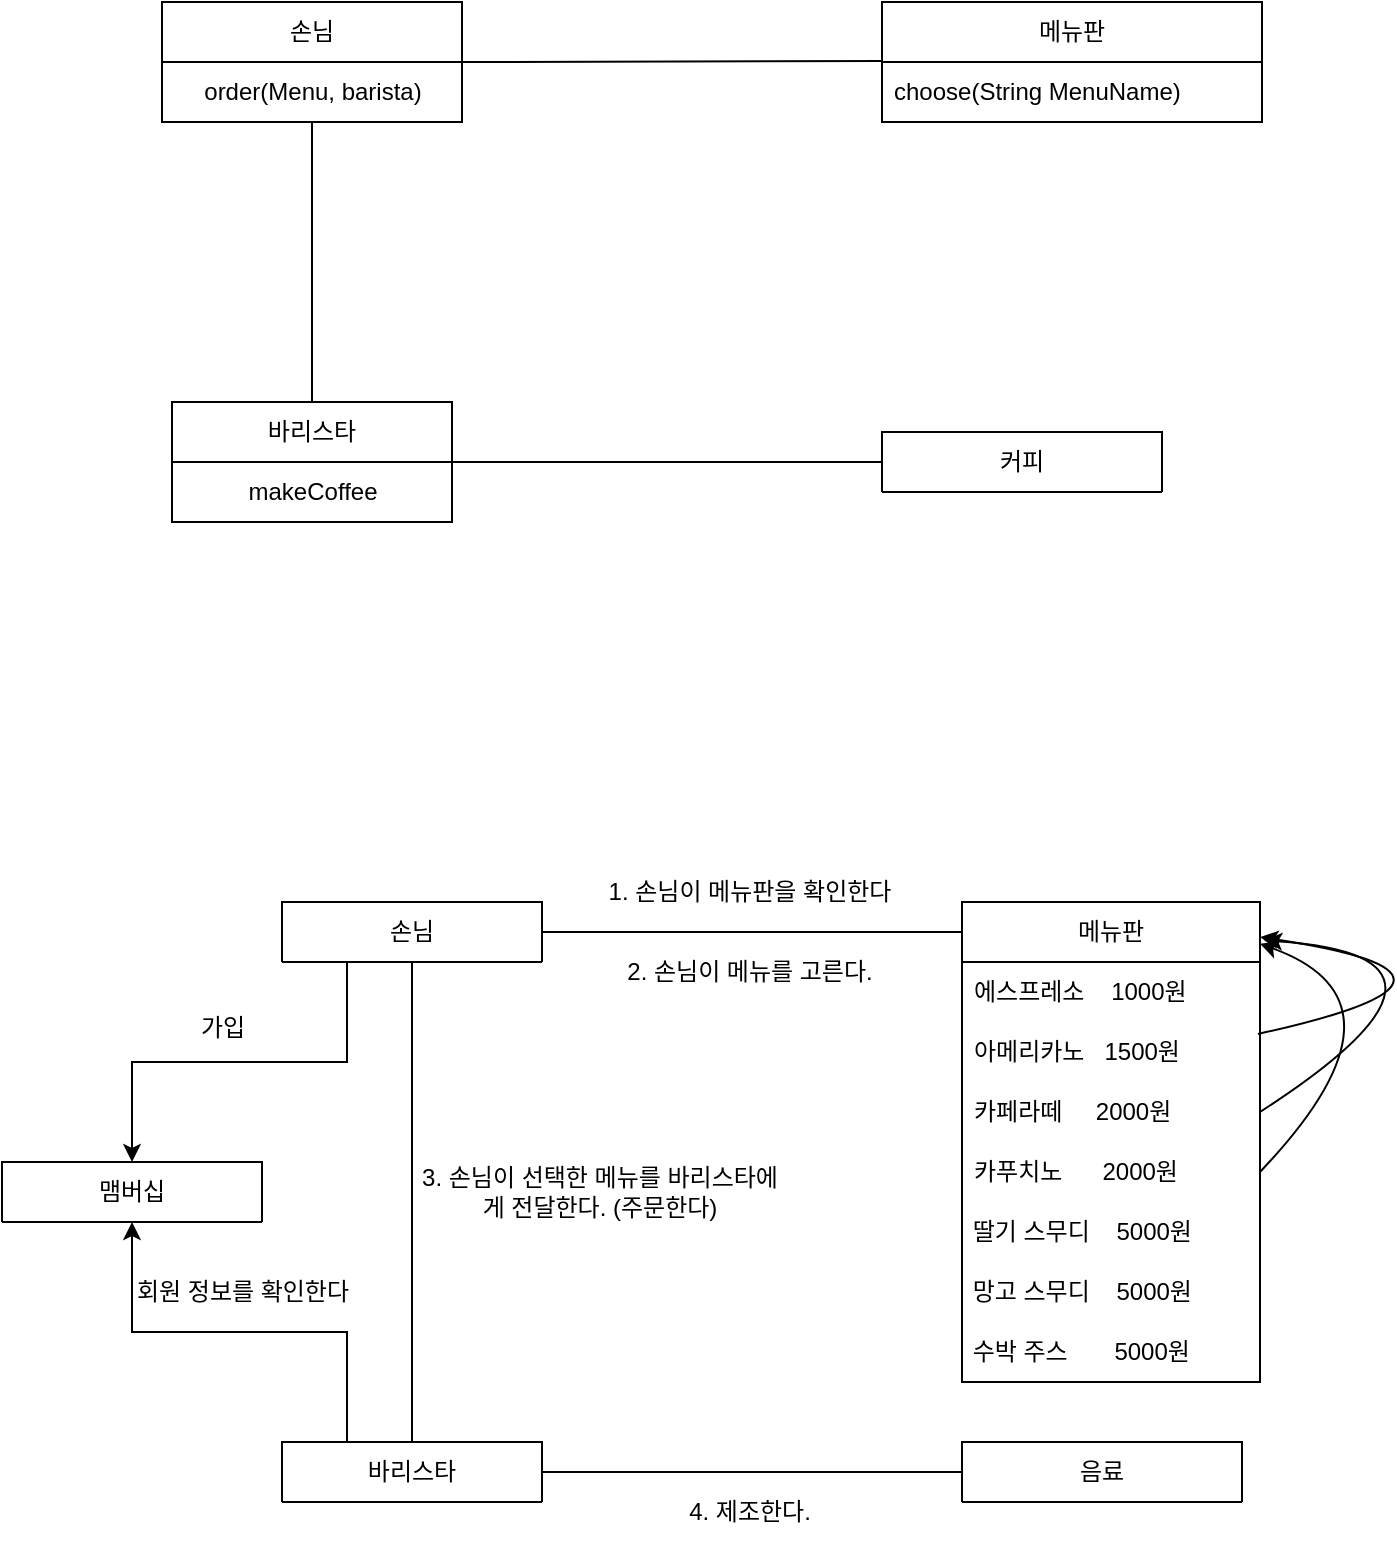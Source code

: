 <mxfile version="21.2.3" type="device">
  <diagram id="C5RBs43oDa-KdzZeNtuy" name="Page-1">
    <mxGraphModel dx="794" dy="1167" grid="1" gridSize="10" guides="1" tooltips="1" connect="1" arrows="1" fold="1" page="1" pageScale="1" pageWidth="827" pageHeight="1169" math="0" shadow="0">
      <root>
        <mxCell id="WIyWlLk6GJQsqaUBKTNV-0" />
        <mxCell id="WIyWlLk6GJQsqaUBKTNV-1" parent="WIyWlLk6GJQsqaUBKTNV-0" />
        <mxCell id="SgO90H3DqzEK6vuatyAi-1" value="손님" style="swimlane;fontStyle=0;childLayout=stackLayout;horizontal=1;startSize=30;horizontalStack=0;resizeParent=1;resizeParentMax=0;resizeLast=0;collapsible=1;marginBottom=0;whiteSpace=wrap;html=1;" parent="WIyWlLk6GJQsqaUBKTNV-1" vertex="1">
          <mxGeometry x="100" y="100" width="150" height="60" as="geometry">
            <mxRectangle x="110" y="200" width="130" height="30" as="alternateBounds" />
          </mxGeometry>
        </mxCell>
        <mxCell id="SgO90H3DqzEK6vuatyAi-50" value="order(Menu, barista)" style="text;html=1;align=center;verticalAlign=middle;resizable=0;points=[];autosize=1;strokeColor=none;fillColor=none;" parent="SgO90H3DqzEK6vuatyAi-1" vertex="1">
          <mxGeometry y="30" width="150" height="30" as="geometry" />
        </mxCell>
        <mxCell id="SgO90H3DqzEK6vuatyAi-10" value="바리스타" style="swimlane;fontStyle=0;childLayout=stackLayout;horizontal=1;startSize=30;horizontalStack=0;resizeParent=1;resizeParentMax=0;resizeLast=0;collapsible=1;marginBottom=0;whiteSpace=wrap;html=1;" parent="WIyWlLk6GJQsqaUBKTNV-1" vertex="1">
          <mxGeometry x="105" y="300" width="140" height="60" as="geometry">
            <mxRectangle x="110" y="400" width="130" height="30" as="alternateBounds" />
          </mxGeometry>
        </mxCell>
        <mxCell id="SgO90H3DqzEK6vuatyAi-48" value="makeCoffee" style="text;html=1;align=center;verticalAlign=middle;resizable=0;points=[];autosize=1;strokeColor=none;fillColor=none;" parent="SgO90H3DqzEK6vuatyAi-10" vertex="1">
          <mxGeometry y="30" width="140" height="30" as="geometry" />
        </mxCell>
        <mxCell id="SgO90H3DqzEK6vuatyAi-11" value="커피" style="swimlane;fontStyle=0;childLayout=stackLayout;horizontal=1;startSize=30;horizontalStack=0;resizeParent=1;resizeParentMax=0;resizeLast=0;collapsible=1;marginBottom=0;whiteSpace=wrap;html=1;" parent="WIyWlLk6GJQsqaUBKTNV-1" vertex="1" collapsed="1">
          <mxGeometry x="460" y="315" width="140" height="30" as="geometry">
            <mxRectangle x="450" y="200" width="140" height="60" as="alternateBounds" />
          </mxGeometry>
        </mxCell>
        <mxCell id="SgO90H3DqzEK6vuatyAi-16" value="메뉴판" style="swimlane;fontStyle=0;childLayout=stackLayout;horizontal=1;startSize=30;horizontalStack=0;resizeParent=1;resizeParentMax=0;resizeLast=0;collapsible=1;marginBottom=0;whiteSpace=wrap;html=1;" parent="WIyWlLk6GJQsqaUBKTNV-1" vertex="1">
          <mxGeometry x="460" y="100" width="190" height="60" as="geometry" />
        </mxCell>
        <mxCell id="SgO90H3DqzEK6vuatyAi-17" value="choose(String MenuName)" style="text;strokeColor=none;fillColor=none;align=left;verticalAlign=middle;spacingLeft=4;spacingRight=4;overflow=hidden;points=[[0,0.5],[1,0.5]];portConstraint=eastwest;rotatable=0;whiteSpace=wrap;html=1;" parent="SgO90H3DqzEK6vuatyAi-16" vertex="1">
          <mxGeometry y="30" width="190" height="30" as="geometry" />
        </mxCell>
        <mxCell id="SgO90H3DqzEK6vuatyAi-21" value="" style="endArrow=none;html=1;rounded=0;exitX=1;exitY=0.5;exitDx=0;exitDy=0;entryX=0;entryY=-0.017;entryDx=0;entryDy=0;entryPerimeter=0;" parent="WIyWlLk6GJQsqaUBKTNV-1" source="SgO90H3DqzEK6vuatyAi-1" target="SgO90H3DqzEK6vuatyAi-17" edge="1">
          <mxGeometry width="50" height="50" relative="1" as="geometry">
            <mxPoint x="270" y="120" as="sourcePoint" />
            <mxPoint x="360" y="140" as="targetPoint" />
          </mxGeometry>
        </mxCell>
        <mxCell id="SgO90H3DqzEK6vuatyAi-22" value="" style="endArrow=none;html=1;rounded=0;exitX=0.5;exitY=0;exitDx=0;exitDy=0;entryX=0.5;entryY=1;entryDx=0;entryDy=0;" parent="WIyWlLk6GJQsqaUBKTNV-1" source="SgO90H3DqzEK6vuatyAi-10" target="SgO90H3DqzEK6vuatyAi-1" edge="1">
          <mxGeometry width="50" height="50" relative="1" as="geometry">
            <mxPoint x="90" y="240" as="sourcePoint" />
            <mxPoint x="300" y="240" as="targetPoint" />
          </mxGeometry>
        </mxCell>
        <mxCell id="SgO90H3DqzEK6vuatyAi-23" value="" style="endArrow=none;html=1;rounded=0;exitX=0;exitY=0.5;exitDx=0;exitDy=0;entryX=1;entryY=0.5;entryDx=0;entryDy=0;" parent="WIyWlLk6GJQsqaUBKTNV-1" source="SgO90H3DqzEK6vuatyAi-11" target="SgO90H3DqzEK6vuatyAi-10" edge="1">
          <mxGeometry width="50" height="50" relative="1" as="geometry">
            <mxPoint x="320" y="430" as="sourcePoint" />
            <mxPoint x="320" y="260" as="targetPoint" />
          </mxGeometry>
        </mxCell>
        <mxCell id="O0GY28FqEAIMX5oV8oLH-3" style="edgeStyle=orthogonalEdgeStyle;rounded=0;orthogonalLoop=1;jettySize=auto;html=1;exitX=0.25;exitY=1;exitDx=0;exitDy=0;entryX=0.5;entryY=0;entryDx=0;entryDy=0;" edge="1" parent="WIyWlLk6GJQsqaUBKTNV-1" source="SgO90H3DqzEK6vuatyAi-28" target="O0GY28FqEAIMX5oV8oLH-0">
          <mxGeometry relative="1" as="geometry" />
        </mxCell>
        <mxCell id="SgO90H3DqzEK6vuatyAi-28" value="손님" style="swimlane;fontStyle=0;childLayout=stackLayout;horizontal=1;startSize=30;horizontalStack=0;resizeParent=1;resizeParentMax=0;resizeLast=0;collapsible=1;marginBottom=0;whiteSpace=wrap;html=1;" parent="WIyWlLk6GJQsqaUBKTNV-1" vertex="1" collapsed="1">
          <mxGeometry x="160" y="550" width="130" height="30" as="geometry">
            <mxRectangle x="160" y="550" width="140" height="60" as="alternateBounds" />
          </mxGeometry>
        </mxCell>
        <mxCell id="O0GY28FqEAIMX5oV8oLH-7" style="edgeStyle=orthogonalEdgeStyle;rounded=0;orthogonalLoop=1;jettySize=auto;html=1;exitX=0.25;exitY=0;exitDx=0;exitDy=0;entryX=0.5;entryY=1;entryDx=0;entryDy=0;" edge="1" parent="WIyWlLk6GJQsqaUBKTNV-1" source="SgO90H3DqzEK6vuatyAi-29" target="O0GY28FqEAIMX5oV8oLH-0">
          <mxGeometry relative="1" as="geometry" />
        </mxCell>
        <mxCell id="SgO90H3DqzEK6vuatyAi-29" value="바리스타" style="swimlane;fontStyle=0;childLayout=stackLayout;horizontal=1;startSize=30;horizontalStack=0;resizeParent=1;resizeParentMax=0;resizeLast=0;collapsible=1;marginBottom=0;whiteSpace=wrap;html=1;" parent="WIyWlLk6GJQsqaUBKTNV-1" vertex="1" collapsed="1">
          <mxGeometry x="160" y="820" width="130" height="30" as="geometry">
            <mxRectangle x="110" y="420" width="140" height="60" as="alternateBounds" />
          </mxGeometry>
        </mxCell>
        <mxCell id="SgO90H3DqzEK6vuatyAi-31" value="메뉴판" style="swimlane;fontStyle=0;childLayout=stackLayout;horizontal=1;startSize=30;horizontalStack=0;resizeParent=1;resizeParentMax=0;resizeLast=0;collapsible=1;marginBottom=0;whiteSpace=wrap;html=1;" parent="WIyWlLk6GJQsqaUBKTNV-1" vertex="1">
          <mxGeometry x="500" y="550" width="149" height="240" as="geometry" />
        </mxCell>
        <mxCell id="SgO90H3DqzEK6vuatyAi-32" value="에스프레소&lt;span style=&quot;white-space: pre;&quot;&gt; &lt;span style=&quot;white-space: pre;&quot;&gt; &lt;/span&gt;  &lt;/span&gt;1000원" style="text;strokeColor=none;fillColor=none;align=left;verticalAlign=middle;spacingLeft=4;spacingRight=4;overflow=hidden;points=[[0,0.5],[1,0.5]];portConstraint=eastwest;rotatable=0;whiteSpace=wrap;html=1;" parent="SgO90H3DqzEK6vuatyAi-31" vertex="1">
          <mxGeometry y="30" width="149" height="30" as="geometry" />
        </mxCell>
        <mxCell id="SgO90H3DqzEK6vuatyAi-33" value="" style="curved=1;endArrow=classic;html=1;rounded=0;exitX=1;exitY=0.5;exitDx=0;exitDy=0;entryX=1.014;entryY=0.08;entryDx=0;entryDy=0;entryPerimeter=0;" parent="SgO90H3DqzEK6vuatyAi-31" source="SgO90H3DqzEK6vuatyAi-35" target="SgO90H3DqzEK6vuatyAi-31" edge="1">
          <mxGeometry width="50" height="50" relative="1" as="geometry">
            <mxPoint x="180" y="112" as="sourcePoint" />
            <mxPoint x="180" y="-10" as="targetPoint" />
            <Array as="points">
              <mxPoint x="270" y="27" />
            </Array>
          </mxGeometry>
        </mxCell>
        <mxCell id="SgO90H3DqzEK6vuatyAi-34" value="아메리카노&lt;span style=&quot;white-space: pre;&quot;&gt; &lt;/span&gt;&amp;nbsp;&lt;span style=&quot;white-space: pre;&quot;&gt; &lt;/span&gt;1500원" style="text;strokeColor=none;fillColor=none;align=left;verticalAlign=middle;spacingLeft=4;spacingRight=4;overflow=hidden;points=[[0,0.5],[1,0.5]];portConstraint=eastwest;rotatable=0;whiteSpace=wrap;html=1;" parent="SgO90H3DqzEK6vuatyAi-31" vertex="1">
          <mxGeometry y="60" width="149" height="30" as="geometry" />
        </mxCell>
        <mxCell id="SgO90H3DqzEK6vuatyAi-35" value="카페라떼&lt;span style=&quot;white-space: pre;&quot;&gt; &lt;span style=&quot;white-space: pre;&quot;&gt; &lt;/span&gt;&lt;span style=&quot;white-space: pre;&quot;&gt; &lt;/span&gt; &lt;/span&gt;&lt;span style=&quot;white-space: pre;&quot;&gt; &lt;/span&gt;2000원" style="text;strokeColor=none;fillColor=none;align=left;verticalAlign=middle;spacingLeft=4;spacingRight=4;overflow=hidden;points=[[0,0.5],[1,0.5]];portConstraint=eastwest;rotatable=0;whiteSpace=wrap;html=1;" parent="SgO90H3DqzEK6vuatyAi-31" vertex="1">
          <mxGeometry y="90" width="149" height="30" as="geometry" />
        </mxCell>
        <mxCell id="SgO90H3DqzEK6vuatyAi-36" value="카푸치노&lt;span style=&quot;white-space: pre;&quot;&gt; &lt;/span&gt;&lt;span style=&quot;white-space: pre;&quot;&gt; &lt;span style=&quot;white-space: pre;&quot;&gt; &lt;/span&gt;&lt;span style=&quot;white-space: pre;&quot;&gt; &lt;/span&gt;  &lt;/span&gt;2000원" style="text;strokeColor=none;fillColor=none;align=left;verticalAlign=middle;spacingLeft=4;spacingRight=4;overflow=hidden;points=[[0,0.5],[1,0.5]];portConstraint=eastwest;rotatable=0;whiteSpace=wrap;html=1;" parent="SgO90H3DqzEK6vuatyAi-31" vertex="1">
          <mxGeometry y="120" width="149" height="30" as="geometry" />
        </mxCell>
        <mxCell id="SgO90H3DqzEK6vuatyAi-37" value="" style="curved=1;endArrow=classic;html=1;rounded=0;exitX=1;exitY=0.5;exitDx=0;exitDy=0;entryX=1;entryY=0.087;entryDx=0;entryDy=0;entryPerimeter=0;" parent="SgO90H3DqzEK6vuatyAi-31" source="SgO90H3DqzEK6vuatyAi-36" target="SgO90H3DqzEK6vuatyAi-31" edge="1">
          <mxGeometry width="50" height="50" relative="1" as="geometry">
            <mxPoint x="-70" y="420" as="sourcePoint" />
            <mxPoint x="-20" y="370" as="targetPoint" />
            <Array as="points">
              <mxPoint x="230" y="50" />
            </Array>
          </mxGeometry>
        </mxCell>
        <mxCell id="SgO90H3DqzEK6vuatyAi-38" value="" style="curved=1;endArrow=classic;html=1;rounded=0;exitX=0.993;exitY=0.2;exitDx=0;exitDy=0;entryX=1;entryY=0.073;entryDx=0;entryDy=0;entryPerimeter=0;exitPerimeter=0;" parent="SgO90H3DqzEK6vuatyAi-31" source="SgO90H3DqzEK6vuatyAi-34" target="SgO90H3DqzEK6vuatyAi-31" edge="1">
          <mxGeometry width="50" height="50" relative="1" as="geometry">
            <mxPoint x="150" y="115" as="sourcePoint" />
            <mxPoint x="152" y="22" as="targetPoint" />
            <Array as="points">
              <mxPoint x="280" y="37" />
            </Array>
          </mxGeometry>
        </mxCell>
        <mxCell id="Y4denziwdOkRUrlMr1CL-0" value="&amp;nbsp;딸기 스무디&lt;span style=&quot;white-space: pre;&quot;&gt; &lt;/span&gt;&amp;nbsp; &amp;nbsp;5000원" style="text;html=1;align=left;verticalAlign=middle;resizable=0;points=[];autosize=1;strokeColor=none;fillColor=none;" parent="SgO90H3DqzEK6vuatyAi-31" vertex="1">
          <mxGeometry y="150" width="149" height="30" as="geometry" />
        </mxCell>
        <mxCell id="Y4denziwdOkRUrlMr1CL-2" value="&lt;div style=&quot;&quot;&gt;&lt;span style=&quot;background-color: initial;&quot;&gt;&amp;nbsp;망고 스무디&lt;/span&gt;&lt;span style=&quot;background-color: initial; white-space: pre;&quot;&gt; &lt;/span&gt;&amp;nbsp; &amp;nbsp;&lt;span style=&quot;background-color: initial;&quot;&gt;5000원&lt;/span&gt;&lt;/div&gt;" style="text;html=1;align=left;verticalAlign=middle;resizable=0;points=[];autosize=1;strokeColor=none;fillColor=none;" parent="SgO90H3DqzEK6vuatyAi-31" vertex="1">
          <mxGeometry y="180" width="149" height="30" as="geometry" />
        </mxCell>
        <mxCell id="Y4denziwdOkRUrlMr1CL-5" value="&lt;div style=&quot;&quot;&gt;&lt;span style=&quot;background-color: initial;&quot;&gt;&amp;nbsp;수박 주스&amp;nbsp;&lt;span style=&quot;white-space: pre;&quot;&gt; &lt;/span&gt;&amp;nbsp; &amp;nbsp; &amp;nbsp;&lt;/span&gt;&lt;span style=&quot;background-color: initial;&quot;&gt;5000원&lt;/span&gt;&lt;/div&gt;" style="text;html=1;align=left;verticalAlign=middle;resizable=0;points=[];autosize=1;strokeColor=none;fillColor=none;" parent="SgO90H3DqzEK6vuatyAi-31" vertex="1">
          <mxGeometry y="210" width="149" height="30" as="geometry" />
        </mxCell>
        <mxCell id="SgO90H3DqzEK6vuatyAi-39" value="" style="endArrow=none;html=1;rounded=0;exitX=1;exitY=0.5;exitDx=0;exitDy=0;" parent="WIyWlLk6GJQsqaUBKTNV-1" source="SgO90H3DqzEK6vuatyAi-28" edge="1">
          <mxGeometry width="50" height="50" relative="1" as="geometry">
            <mxPoint x="320" y="570" as="sourcePoint" />
            <mxPoint x="500" y="565" as="targetPoint" />
          </mxGeometry>
        </mxCell>
        <mxCell id="SgO90H3DqzEK6vuatyAi-40" value="" style="endArrow=none;html=1;rounded=0;exitX=0.5;exitY=0;exitDx=0;exitDy=0;entryX=0.5;entryY=1;entryDx=0;entryDy=0;" parent="WIyWlLk6GJQsqaUBKTNV-1" source="SgO90H3DqzEK6vuatyAi-29" target="SgO90H3DqzEK6vuatyAi-28" edge="1">
          <mxGeometry width="50" height="50" relative="1" as="geometry">
            <mxPoint x="140" y="690" as="sourcePoint" />
            <mxPoint x="350" y="690" as="targetPoint" />
          </mxGeometry>
        </mxCell>
        <mxCell id="SgO90H3DqzEK6vuatyAi-41" value="" style="endArrow=none;html=1;rounded=0;exitX=0;exitY=0.5;exitDx=0;exitDy=0;entryX=1;entryY=0.5;entryDx=0;entryDy=0;" parent="WIyWlLk6GJQsqaUBKTNV-1" source="Y4denziwdOkRUrlMr1CL-7" target="SgO90H3DqzEK6vuatyAi-29" edge="1">
          <mxGeometry width="50" height="50" relative="1" as="geometry">
            <mxPoint x="370" y="950" as="sourcePoint" />
            <mxPoint x="370" y="780" as="targetPoint" />
          </mxGeometry>
        </mxCell>
        <mxCell id="SgO90H3DqzEK6vuatyAi-42" value="1. 손님이 메뉴판을 확인한다" style="text;html=1;strokeColor=none;fillColor=none;align=center;verticalAlign=middle;whiteSpace=wrap;rounded=0;" parent="WIyWlLk6GJQsqaUBKTNV-1" vertex="1">
          <mxGeometry x="313.5" y="530" width="160" height="30" as="geometry" />
        </mxCell>
        <mxCell id="SgO90H3DqzEK6vuatyAi-43" value="2. 손님이 메뉴를 고른다." style="text;html=1;strokeColor=none;fillColor=none;align=center;verticalAlign=middle;whiteSpace=wrap;rounded=0;" parent="WIyWlLk6GJQsqaUBKTNV-1" vertex="1">
          <mxGeometry x="313.5" y="570" width="160" height="30" as="geometry" />
        </mxCell>
        <mxCell id="SgO90H3DqzEK6vuatyAi-44" value="3. 손님이 선택한 메뉴를 바리스타에게 전달한다. (주문한다)" style="text;html=1;strokeColor=none;fillColor=none;align=center;verticalAlign=middle;whiteSpace=wrap;rounded=0;" parent="WIyWlLk6GJQsqaUBKTNV-1" vertex="1">
          <mxGeometry x="224" y="680" width="190" height="30" as="geometry" />
        </mxCell>
        <mxCell id="SgO90H3DqzEK6vuatyAi-45" value="4. 제조한다." style="text;html=1;strokeColor=none;fillColor=none;align=center;verticalAlign=middle;whiteSpace=wrap;rounded=0;" parent="WIyWlLk6GJQsqaUBKTNV-1" vertex="1">
          <mxGeometry x="298.5" y="840" width="190" height="30" as="geometry" />
        </mxCell>
        <mxCell id="Y4denziwdOkRUrlMr1CL-7" value="음료" style="swimlane;fontStyle=0;childLayout=stackLayout;horizontal=1;startSize=30;horizontalStack=0;resizeParent=1;resizeParentMax=0;resizeLast=0;collapsible=1;marginBottom=0;whiteSpace=wrap;html=1;" parent="WIyWlLk6GJQsqaUBKTNV-1" vertex="1" collapsed="1">
          <mxGeometry x="500" y="820" width="140" height="30" as="geometry">
            <mxRectangle x="500" y="820" width="140" height="60" as="alternateBounds" />
          </mxGeometry>
        </mxCell>
        <mxCell id="O0GY28FqEAIMX5oV8oLH-0" value="맴버십" style="swimlane;fontStyle=0;childLayout=stackLayout;horizontal=1;startSize=30;horizontalStack=0;resizeParent=1;resizeParentMax=0;resizeLast=0;collapsible=1;marginBottom=0;whiteSpace=wrap;html=1;" vertex="1" collapsed="1" parent="WIyWlLk6GJQsqaUBKTNV-1">
          <mxGeometry x="20" y="680" width="130" height="30" as="geometry">
            <mxRectangle x="160" y="550" width="140" height="60" as="alternateBounds" />
          </mxGeometry>
        </mxCell>
        <mxCell id="O0GY28FqEAIMX5oV8oLH-4" value="가입" style="text;html=1;align=center;verticalAlign=middle;resizable=0;points=[];autosize=1;strokeColor=none;fillColor=none;" vertex="1" parent="WIyWlLk6GJQsqaUBKTNV-1">
          <mxGeometry x="110" y="598" width="40" height="30" as="geometry" />
        </mxCell>
        <mxCell id="O0GY28FqEAIMX5oV8oLH-6" value="회원 정보를 확인한다" style="text;html=1;align=center;verticalAlign=middle;resizable=0;points=[];autosize=1;strokeColor=none;fillColor=none;" vertex="1" parent="WIyWlLk6GJQsqaUBKTNV-1">
          <mxGeometry x="80" y="730" width="120" height="30" as="geometry" />
        </mxCell>
      </root>
    </mxGraphModel>
  </diagram>
</mxfile>
